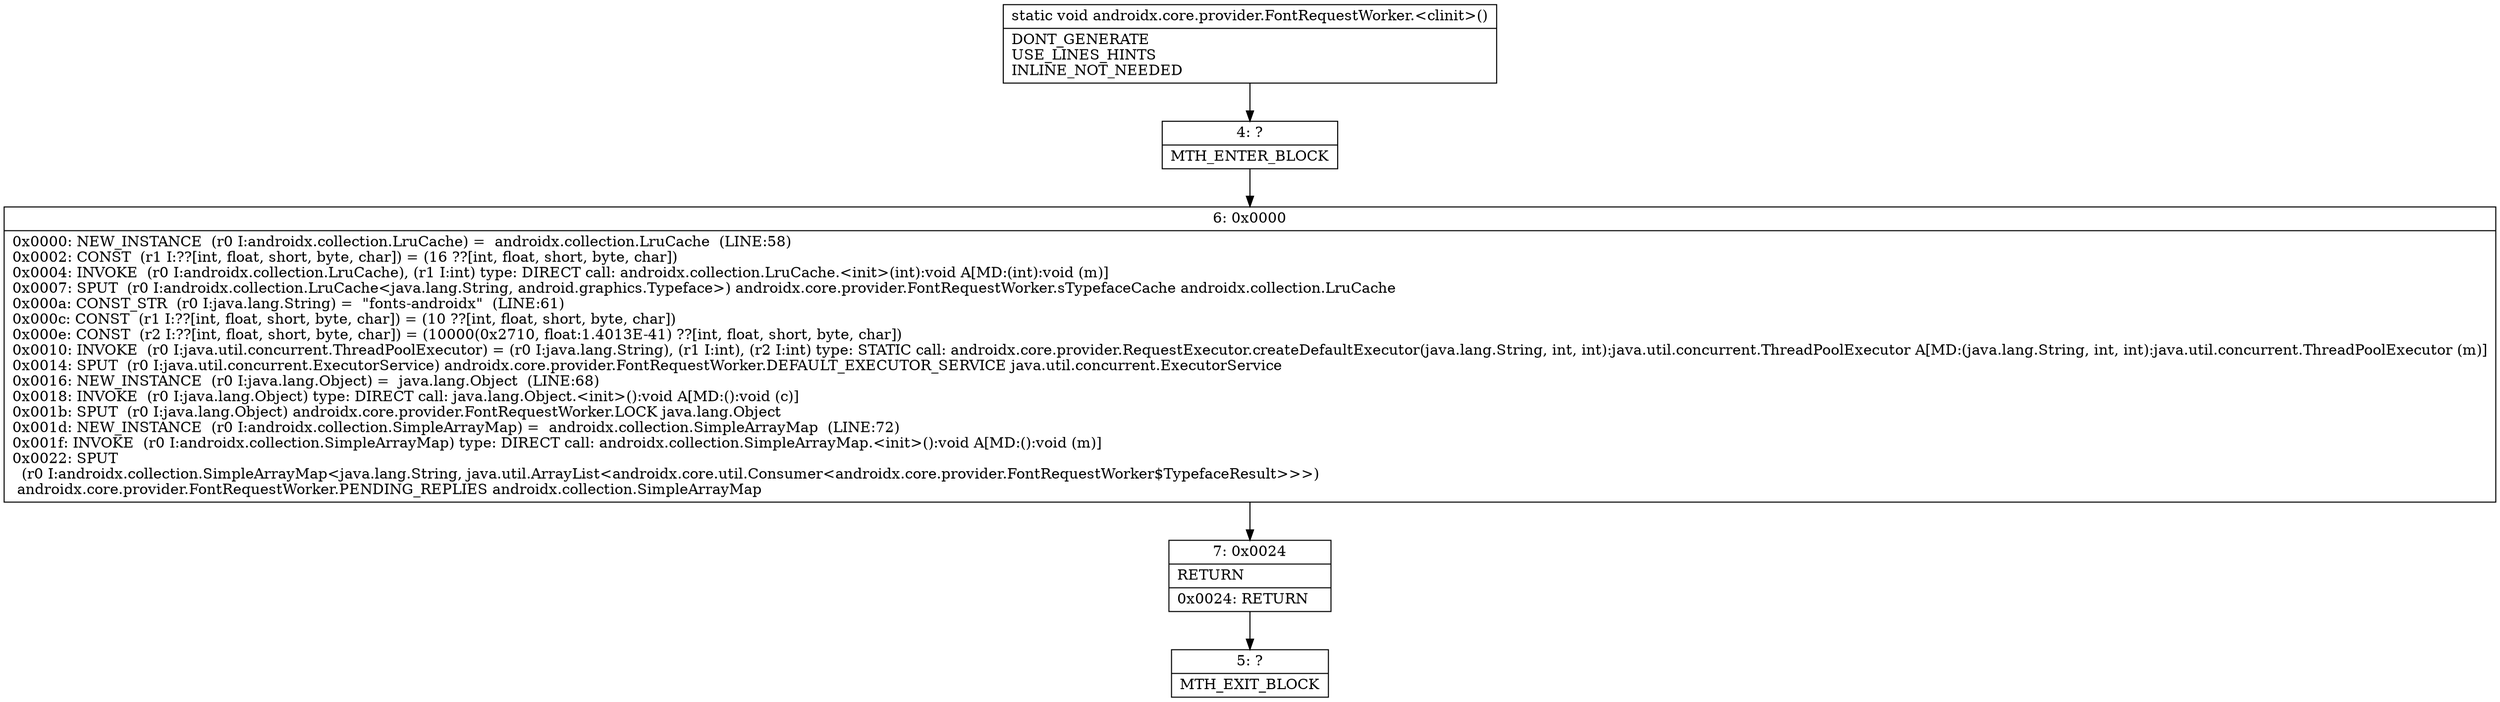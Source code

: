 digraph "CFG forandroidx.core.provider.FontRequestWorker.\<clinit\>()V" {
Node_4 [shape=record,label="{4\:\ ?|MTH_ENTER_BLOCK\l}"];
Node_6 [shape=record,label="{6\:\ 0x0000|0x0000: NEW_INSTANCE  (r0 I:androidx.collection.LruCache) =  androidx.collection.LruCache  (LINE:58)\l0x0002: CONST  (r1 I:??[int, float, short, byte, char]) = (16 ??[int, float, short, byte, char]) \l0x0004: INVOKE  (r0 I:androidx.collection.LruCache), (r1 I:int) type: DIRECT call: androidx.collection.LruCache.\<init\>(int):void A[MD:(int):void (m)]\l0x0007: SPUT  (r0 I:androidx.collection.LruCache\<java.lang.String, android.graphics.Typeface\>) androidx.core.provider.FontRequestWorker.sTypefaceCache androidx.collection.LruCache \l0x000a: CONST_STR  (r0 I:java.lang.String) =  \"fonts\-androidx\"  (LINE:61)\l0x000c: CONST  (r1 I:??[int, float, short, byte, char]) = (10 ??[int, float, short, byte, char]) \l0x000e: CONST  (r2 I:??[int, float, short, byte, char]) = (10000(0x2710, float:1.4013E\-41) ??[int, float, short, byte, char]) \l0x0010: INVOKE  (r0 I:java.util.concurrent.ThreadPoolExecutor) = (r0 I:java.lang.String), (r1 I:int), (r2 I:int) type: STATIC call: androidx.core.provider.RequestExecutor.createDefaultExecutor(java.lang.String, int, int):java.util.concurrent.ThreadPoolExecutor A[MD:(java.lang.String, int, int):java.util.concurrent.ThreadPoolExecutor (m)]\l0x0014: SPUT  (r0 I:java.util.concurrent.ExecutorService) androidx.core.provider.FontRequestWorker.DEFAULT_EXECUTOR_SERVICE java.util.concurrent.ExecutorService \l0x0016: NEW_INSTANCE  (r0 I:java.lang.Object) =  java.lang.Object  (LINE:68)\l0x0018: INVOKE  (r0 I:java.lang.Object) type: DIRECT call: java.lang.Object.\<init\>():void A[MD:():void (c)]\l0x001b: SPUT  (r0 I:java.lang.Object) androidx.core.provider.FontRequestWorker.LOCK java.lang.Object \l0x001d: NEW_INSTANCE  (r0 I:androidx.collection.SimpleArrayMap) =  androidx.collection.SimpleArrayMap  (LINE:72)\l0x001f: INVOKE  (r0 I:androidx.collection.SimpleArrayMap) type: DIRECT call: androidx.collection.SimpleArrayMap.\<init\>():void A[MD:():void (m)]\l0x0022: SPUT  \l  (r0 I:androidx.collection.SimpleArrayMap\<java.lang.String, java.util.ArrayList\<androidx.core.util.Consumer\<androidx.core.provider.FontRequestWorker$TypefaceResult\>\>\>)\l androidx.core.provider.FontRequestWorker.PENDING_REPLIES androidx.collection.SimpleArrayMap \l}"];
Node_7 [shape=record,label="{7\:\ 0x0024|RETURN\l|0x0024: RETURN   \l}"];
Node_5 [shape=record,label="{5\:\ ?|MTH_EXIT_BLOCK\l}"];
MethodNode[shape=record,label="{static void androidx.core.provider.FontRequestWorker.\<clinit\>()  | DONT_GENERATE\lUSE_LINES_HINTS\lINLINE_NOT_NEEDED\l}"];
MethodNode -> Node_4;Node_4 -> Node_6;
Node_6 -> Node_7;
Node_7 -> Node_5;
}

